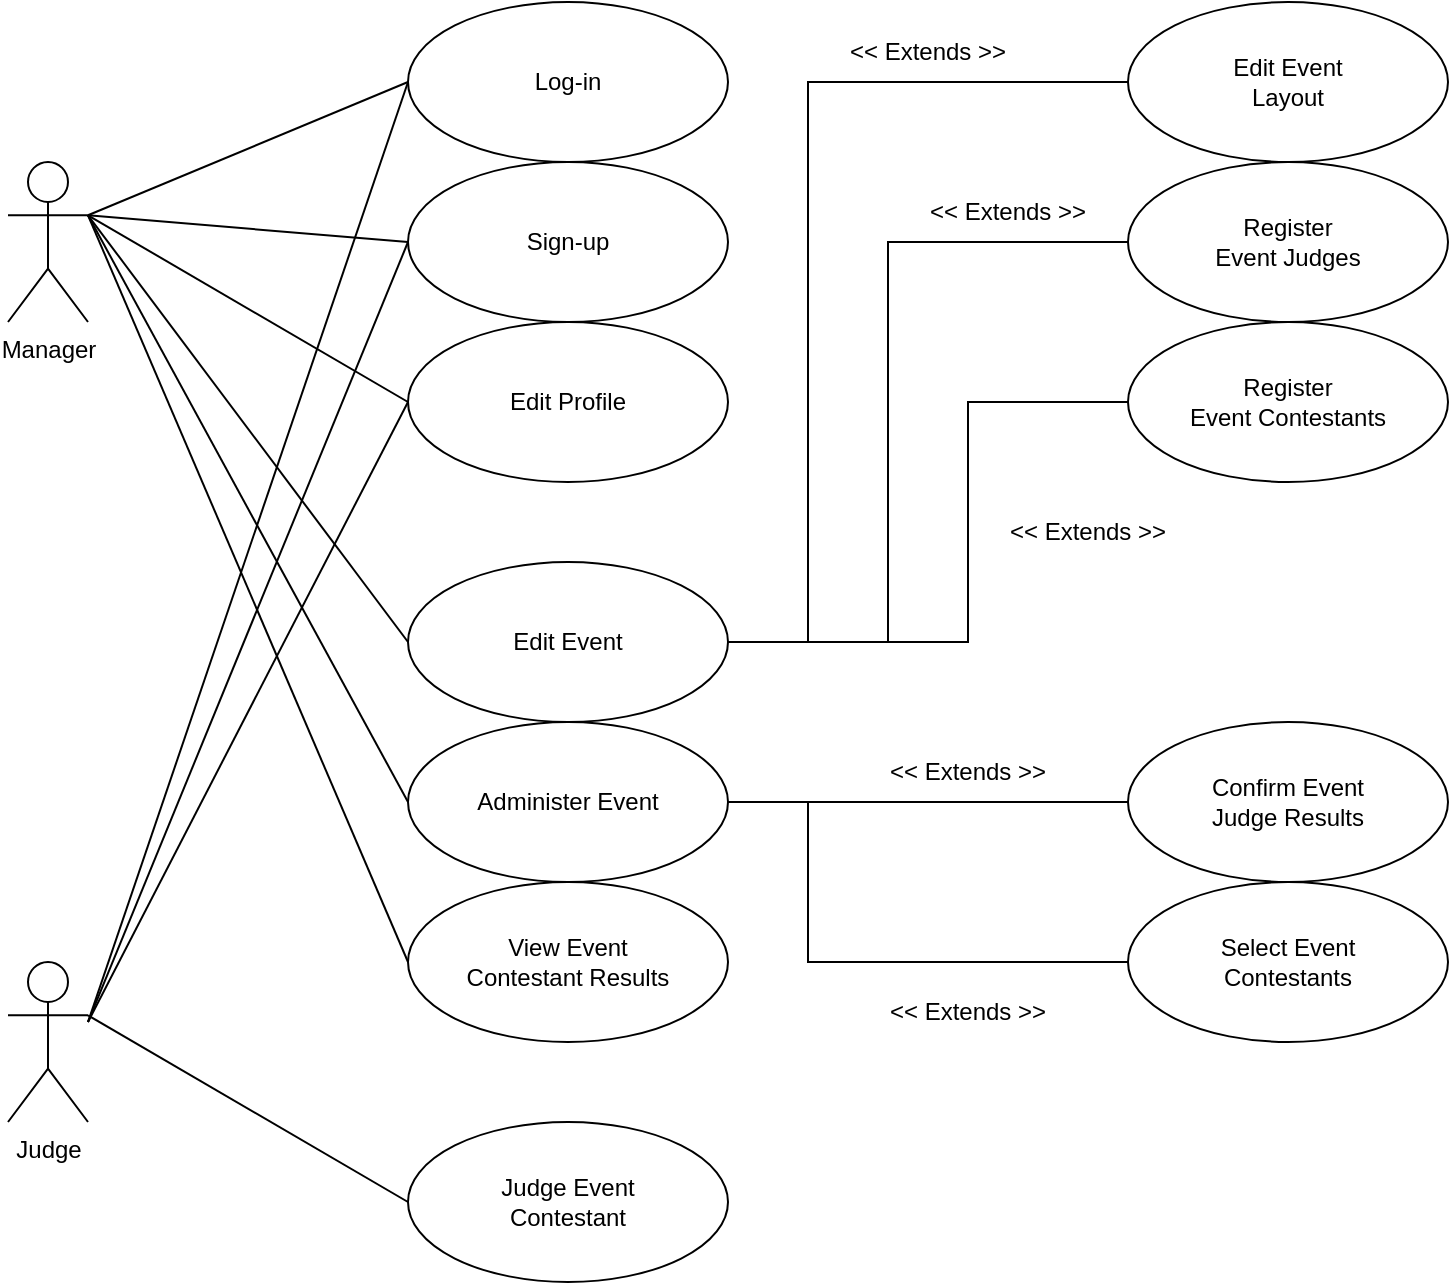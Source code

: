 <mxfile version="20.2.3" type="device"><diagram id="xlMr3gdGD1qAnlQjKsTr" name="1.0"><mxGraphModel dx="2723" dy="1485" grid="1" gridSize="10" guides="1" tooltips="1" connect="1" arrows="1" fold="1" page="1" pageScale="1" pageWidth="1000" pageHeight="1000" math="0" shadow="0"><root><mxCell id="0"/><mxCell id="1" parent="0"/><mxCell id="ydiq9vFNU56bae4P2KDu-29" style="rounded=0;orthogonalLoop=1;jettySize=auto;html=1;exitX=1;exitY=0.333;exitDx=0;exitDy=0;exitPerimeter=0;entryX=0;entryY=0.5;entryDx=0;entryDy=0;endArrow=none;endFill=0;" parent="1" source="uOHCX-8CC7dMgBH7kJZj-1" target="uOHCX-8CC7dMgBH7kJZj-9" edge="1"><mxGeometry relative="1" as="geometry"/></mxCell><mxCell id="ydiq9vFNU56bae4P2KDu-30" style="edgeStyle=none;rounded=0;orthogonalLoop=1;jettySize=auto;html=1;exitX=1;exitY=0.333;exitDx=0;exitDy=0;exitPerimeter=0;entryX=0;entryY=0.5;entryDx=0;entryDy=0;endArrow=none;endFill=0;" parent="1" source="uOHCX-8CC7dMgBH7kJZj-1" target="uOHCX-8CC7dMgBH7kJZj-10" edge="1"><mxGeometry relative="1" as="geometry"/></mxCell><mxCell id="uOHCX-8CC7dMgBH7kJZj-1" value="Manager" style="shape=umlActor;verticalLabelPosition=bottom;verticalAlign=top;html=1;outlineConnect=0;" parent="1" vertex="1"><mxGeometry x="80" y="160" width="40" height="80" as="geometry"/></mxCell><mxCell id="uOHCX-8CC7dMgBH7kJZj-2" value="Judge" style="shape=umlActor;verticalLabelPosition=bottom;verticalAlign=top;html=1;outlineConnect=0;" parent="1" vertex="1"><mxGeometry x="80" y="560" width="40" height="80" as="geometry"/></mxCell><mxCell id="ydiq9vFNU56bae4P2KDu-33" style="edgeStyle=orthogonalEdgeStyle;rounded=0;orthogonalLoop=1;jettySize=auto;html=1;entryX=1;entryY=0.5;entryDx=0;entryDy=0;endArrow=none;endFill=0;exitX=0;exitY=0.5;exitDx=0;exitDy=0;" parent="1" source="uOHCX-8CC7dMgBH7kJZj-5" target="ydiq9vFNU56bae4P2KDu-27" edge="1"><mxGeometry relative="1" as="geometry"><Array as="points"><mxPoint x="480" y="120"/><mxPoint x="480" y="400"/></Array></mxGeometry></mxCell><mxCell id="uOHCX-8CC7dMgBH7kJZj-5" value="Edit Event&lt;br&gt;Layout" style="ellipse;whiteSpace=wrap;html=1;" parent="1" vertex="1"><mxGeometry x="640" y="80" width="160" height="80" as="geometry"/></mxCell><mxCell id="ydiq9vFNU56bae4P2KDu-43" style="edgeStyle=none;rounded=0;orthogonalLoop=1;jettySize=auto;html=1;exitX=0;exitY=0.5;exitDx=0;exitDy=0;entryX=1;entryY=0.333;entryDx=0;entryDy=0;entryPerimeter=0;endArrow=none;endFill=0;" parent="1" source="uOHCX-8CC7dMgBH7kJZj-6" target="uOHCX-8CC7dMgBH7kJZj-1" edge="1"><mxGeometry relative="1" as="geometry"/></mxCell><mxCell id="uOHCX-8CC7dMgBH7kJZj-6" value="Administer Event" style="ellipse;whiteSpace=wrap;html=1;" parent="1" vertex="1"><mxGeometry x="280" y="440" width="160" height="80" as="geometry"/></mxCell><mxCell id="ydiq9vFNU56bae4P2KDu-38" style="edgeStyle=none;rounded=0;orthogonalLoop=1;jettySize=auto;html=1;exitX=0;exitY=0.5;exitDx=0;exitDy=0;entryX=1;entryY=0.333;entryDx=0;entryDy=0;entryPerimeter=0;endArrow=none;endFill=0;" parent="1" source="uOHCX-8CC7dMgBH7kJZj-8" target="uOHCX-8CC7dMgBH7kJZj-2" edge="1"><mxGeometry relative="1" as="geometry"/></mxCell><mxCell id="uOHCX-8CC7dMgBH7kJZj-8" value="Judge Event&lt;br&gt;Contestant" style="ellipse;whiteSpace=wrap;html=1;" parent="1" vertex="1"><mxGeometry x="280" y="640" width="160" height="80" as="geometry"/></mxCell><mxCell id="ydiq9vFNU56bae4P2KDu-39" style="edgeStyle=none;rounded=0;orthogonalLoop=1;jettySize=auto;html=1;exitX=0;exitY=0.5;exitDx=0;exitDy=0;endArrow=none;endFill=0;" parent="1" source="uOHCX-8CC7dMgBH7kJZj-9" edge="1"><mxGeometry relative="1" as="geometry"><mxPoint x="120" y="590" as="targetPoint"/></mxGeometry></mxCell><mxCell id="uOHCX-8CC7dMgBH7kJZj-9" value="Log-in" style="ellipse;whiteSpace=wrap;html=1;" parent="1" vertex="1"><mxGeometry x="280" y="80" width="160" height="80" as="geometry"/></mxCell><mxCell id="ydiq9vFNU56bae4P2KDu-40" style="edgeStyle=none;rounded=0;orthogonalLoop=1;jettySize=auto;html=1;exitX=0;exitY=0.5;exitDx=0;exitDy=0;endArrow=none;endFill=0;" parent="1" source="uOHCX-8CC7dMgBH7kJZj-10" edge="1"><mxGeometry relative="1" as="geometry"><mxPoint x="120" y="590" as="targetPoint"/></mxGeometry></mxCell><mxCell id="uOHCX-8CC7dMgBH7kJZj-10" value="Sign-up" style="ellipse;whiteSpace=wrap;html=1;" parent="1" vertex="1"><mxGeometry x="280" y="160" width="160" height="80" as="geometry"/></mxCell><mxCell id="ydiq9vFNU56bae4P2KDu-31" style="edgeStyle=none;rounded=0;orthogonalLoop=1;jettySize=auto;html=1;entryX=1;entryY=0.333;entryDx=0;entryDy=0;entryPerimeter=0;endArrow=none;endFill=0;exitX=0;exitY=0.5;exitDx=0;exitDy=0;" parent="1" source="uOHCX-8CC7dMgBH7kJZj-12" target="uOHCX-8CC7dMgBH7kJZj-1" edge="1"><mxGeometry relative="1" as="geometry"/></mxCell><mxCell id="ydiq9vFNU56bae4P2KDu-41" style="edgeStyle=none;rounded=0;orthogonalLoop=1;jettySize=auto;html=1;exitX=0;exitY=0.5;exitDx=0;exitDy=0;endArrow=none;endFill=0;" parent="1" source="uOHCX-8CC7dMgBH7kJZj-12" edge="1"><mxGeometry relative="1" as="geometry"><mxPoint x="120" y="590" as="targetPoint"/></mxGeometry></mxCell><mxCell id="uOHCX-8CC7dMgBH7kJZj-12" value="Edit Profile" style="ellipse;whiteSpace=wrap;html=1;" parent="1" vertex="1"><mxGeometry x="280" y="240" width="160" height="80" as="geometry"/></mxCell><mxCell id="ydiq9vFNU56bae4P2KDu-34" style="edgeStyle=orthogonalEdgeStyle;rounded=0;orthogonalLoop=1;jettySize=auto;html=1;exitX=0;exitY=0.5;exitDx=0;exitDy=0;entryX=1;entryY=0.5;entryDx=0;entryDy=0;endArrow=none;endFill=0;" parent="1" source="uOHCX-8CC7dMgBH7kJZj-13" target="ydiq9vFNU56bae4P2KDu-27" edge="1"><mxGeometry relative="1" as="geometry"><Array as="points"><mxPoint x="520" y="200"/><mxPoint x="520" y="400"/></Array></mxGeometry></mxCell><mxCell id="uOHCX-8CC7dMgBH7kJZj-13" value="Register&lt;br&gt;Event Judges" style="ellipse;whiteSpace=wrap;html=1;" parent="1" vertex="1"><mxGeometry x="640" y="160" width="160" height="80" as="geometry"/></mxCell><mxCell id="ydiq9vFNU56bae4P2KDu-35" style="edgeStyle=orthogonalEdgeStyle;rounded=0;orthogonalLoop=1;jettySize=auto;html=1;exitX=0;exitY=0.5;exitDx=0;exitDy=0;endArrow=none;endFill=0;" parent="1" source="uOHCX-8CC7dMgBH7kJZj-14" edge="1"><mxGeometry relative="1" as="geometry"><mxPoint x="440" y="400" as="targetPoint"/><Array as="points"><mxPoint x="560" y="280"/><mxPoint x="560" y="400"/></Array></mxGeometry></mxCell><mxCell id="uOHCX-8CC7dMgBH7kJZj-14" value="Register&lt;br&gt;Event Contestants" style="ellipse;whiteSpace=wrap;html=1;" parent="1" vertex="1"><mxGeometry x="640" y="240" width="160" height="80" as="geometry"/></mxCell><mxCell id="ydiq9vFNU56bae4P2KDu-36" style="edgeStyle=orthogonalEdgeStyle;rounded=0;orthogonalLoop=1;jettySize=auto;html=1;exitX=0;exitY=0.5;exitDx=0;exitDy=0;entryX=1;entryY=0.5;entryDx=0;entryDy=0;endArrow=none;endFill=0;" parent="1" source="uOHCX-8CC7dMgBH7kJZj-23" target="uOHCX-8CC7dMgBH7kJZj-6" edge="1"><mxGeometry relative="1" as="geometry"/></mxCell><mxCell id="uOHCX-8CC7dMgBH7kJZj-23" value="Confirm Event&lt;br&gt;Judge Results" style="ellipse;whiteSpace=wrap;html=1;" parent="1" vertex="1"><mxGeometry x="640" y="440" width="160" height="80" as="geometry"/></mxCell><mxCell id="ydiq9vFNU56bae4P2KDu-37" style="edgeStyle=orthogonalEdgeStyle;rounded=0;orthogonalLoop=1;jettySize=auto;html=1;exitX=0;exitY=0.5;exitDx=0;exitDy=0;entryX=1;entryY=0.5;entryDx=0;entryDy=0;endArrow=none;endFill=0;" parent="1" source="uOHCX-8CC7dMgBH7kJZj-24" target="uOHCX-8CC7dMgBH7kJZj-6" edge="1"><mxGeometry relative="1" as="geometry"><Array as="points"><mxPoint x="480" y="560"/><mxPoint x="480" y="480"/></Array></mxGeometry></mxCell><mxCell id="uOHCX-8CC7dMgBH7kJZj-24" value="Select Event&lt;br&gt;Contestants" style="ellipse;whiteSpace=wrap;html=1;" parent="1" vertex="1"><mxGeometry x="640" y="520" width="160" height="80" as="geometry"/></mxCell><mxCell id="ydiq9vFNU56bae4P2KDu-42" style="edgeStyle=none;rounded=0;orthogonalLoop=1;jettySize=auto;html=1;exitX=0;exitY=0.5;exitDx=0;exitDy=0;entryX=1;entryY=0.333;entryDx=0;entryDy=0;entryPerimeter=0;endArrow=none;endFill=0;" parent="1" source="ydiq9vFNU56bae4P2KDu-27" target="uOHCX-8CC7dMgBH7kJZj-1" edge="1"><mxGeometry relative="1" as="geometry"/></mxCell><mxCell id="ydiq9vFNU56bae4P2KDu-27" value="Edit Event" style="ellipse;whiteSpace=wrap;html=1;" parent="1" vertex="1"><mxGeometry x="280" y="360" width="160" height="80" as="geometry"/></mxCell><mxCell id="ydiq9vFNU56bae4P2KDu-44" style="edgeStyle=none;rounded=0;orthogonalLoop=1;jettySize=auto;html=1;exitX=0;exitY=0.5;exitDx=0;exitDy=0;entryX=1;entryY=0.333;entryDx=0;entryDy=0;entryPerimeter=0;endArrow=none;endFill=0;" parent="1" source="ydiq9vFNU56bae4P2KDu-28" target="uOHCX-8CC7dMgBH7kJZj-1" edge="1"><mxGeometry relative="1" as="geometry"/></mxCell><mxCell id="ydiq9vFNU56bae4P2KDu-28" value="View Event&lt;br&gt;Contestant Results" style="ellipse;whiteSpace=wrap;html=1;" parent="1" vertex="1"><mxGeometry x="280" y="520" width="160" height="80" as="geometry"/></mxCell><mxCell id="ydiq9vFNU56bae4P2KDu-45" value="&amp;lt;&amp;lt; Extends &amp;gt;&amp;gt;" style="text;html=1;strokeColor=none;fillColor=none;align=center;verticalAlign=middle;whiteSpace=wrap;rounded=0;" parent="1" vertex="1"><mxGeometry x="500" y="450" width="120" height="30" as="geometry"/></mxCell><mxCell id="Lst6PzUTpD5ActKE6W_V-1" value="&amp;lt;&amp;lt; Extends &amp;gt;&amp;gt;" style="text;html=1;strokeColor=none;fillColor=none;align=center;verticalAlign=middle;whiteSpace=wrap;rounded=0;" vertex="1" parent="1"><mxGeometry x="500" y="570" width="120" height="30" as="geometry"/></mxCell><mxCell id="Lst6PzUTpD5ActKE6W_V-3" value="&amp;lt;&amp;lt; Extends &amp;gt;&amp;gt;" style="text;html=1;strokeColor=none;fillColor=none;align=center;verticalAlign=middle;whiteSpace=wrap;rounded=0;" vertex="1" parent="1"><mxGeometry x="560" y="330" width="120" height="30" as="geometry"/></mxCell><mxCell id="Lst6PzUTpD5ActKE6W_V-4" value="&amp;lt;&amp;lt; Extends &amp;gt;&amp;gt;" style="text;html=1;strokeColor=none;fillColor=none;align=center;verticalAlign=middle;whiteSpace=wrap;rounded=0;" vertex="1" parent="1"><mxGeometry x="520" y="170" width="120" height="30" as="geometry"/></mxCell><mxCell id="Lst6PzUTpD5ActKE6W_V-5" value="&amp;lt;&amp;lt; Extends &amp;gt;&amp;gt;" style="text;html=1;strokeColor=none;fillColor=none;align=center;verticalAlign=middle;whiteSpace=wrap;rounded=0;" vertex="1" parent="1"><mxGeometry x="480" y="90" width="120" height="30" as="geometry"/></mxCell></root></mxGraphModel></diagram></mxfile>